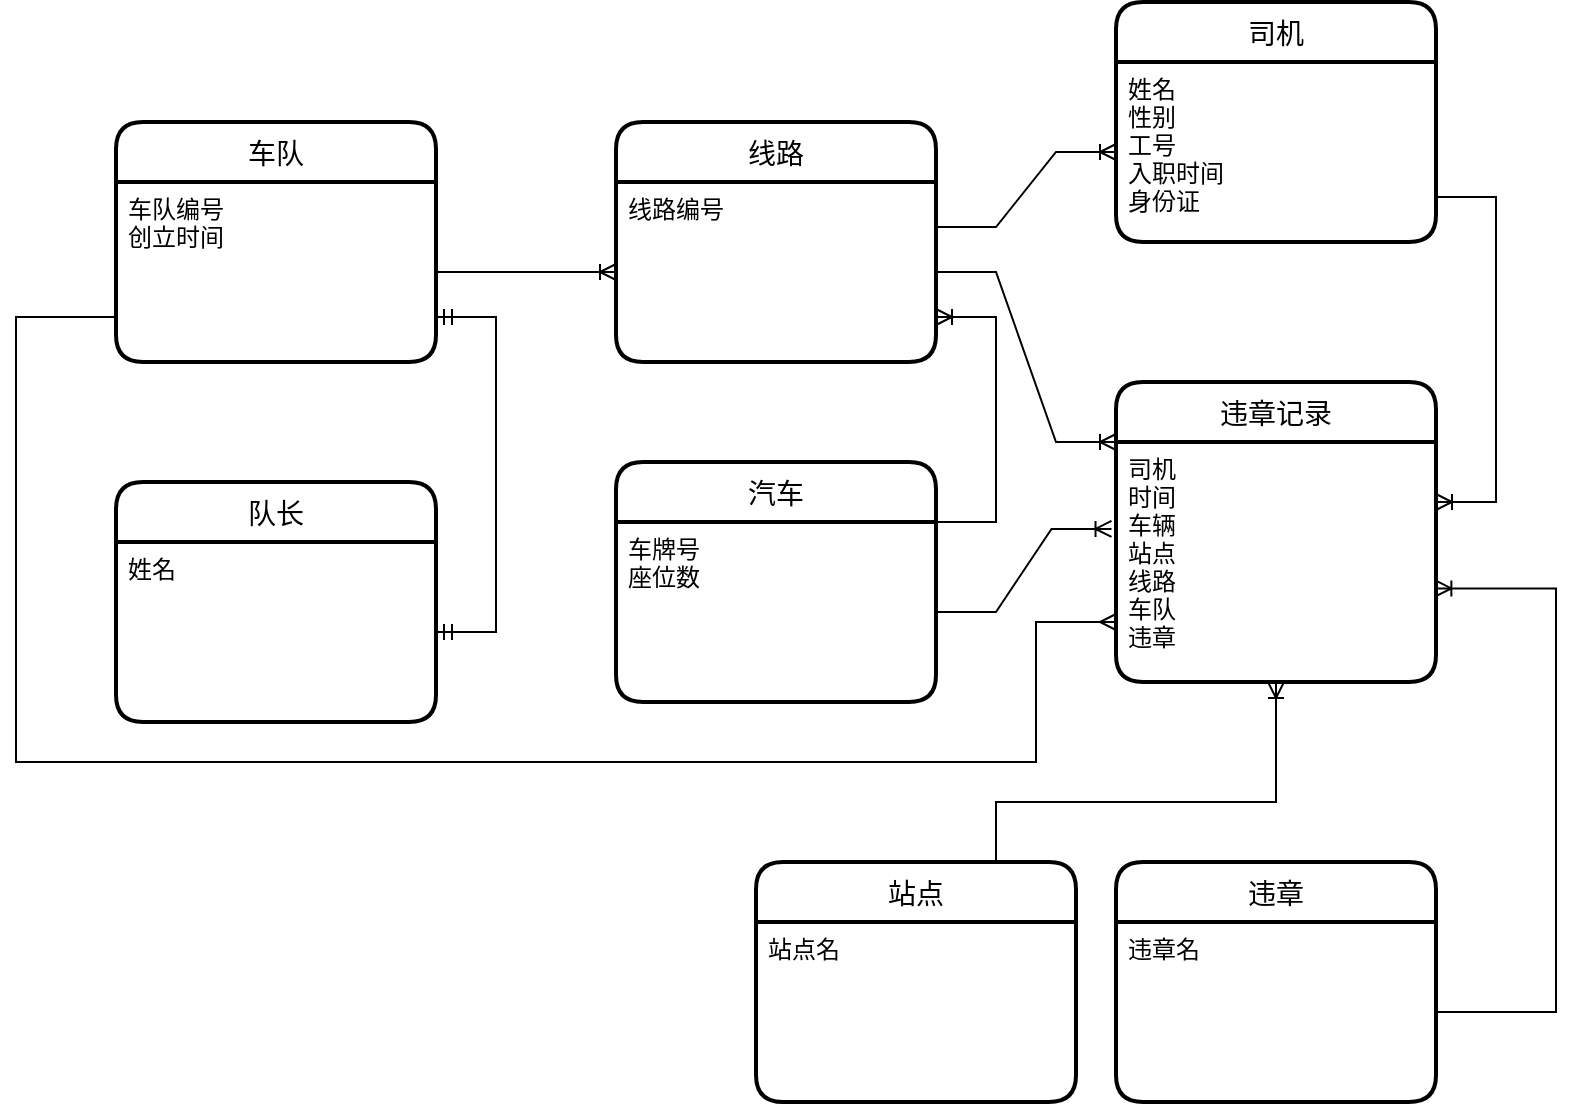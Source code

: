 <mxfile version="16.0.3" type="github">
  <diagram id="R2lEEEUBdFMjLlhIrx00" name="Page-1">
    <mxGraphModel dx="1202" dy="541" grid="1" gridSize="10" guides="1" tooltips="1" connect="1" arrows="1" fold="1" page="1" pageScale="1" pageWidth="850" pageHeight="1100" math="0" shadow="0" extFonts="Permanent Marker^https://fonts.googleapis.com/css?family=Permanent+Marker">
      <root>
        <mxCell id="0" />
        <mxCell id="1" parent="0" />
        <mxCell id="4TYrvMmRrXOeXMeVJWf3-38" value="车队" style="swimlane;childLayout=stackLayout;horizontal=1;startSize=30;horizontalStack=0;rounded=1;fontSize=14;fontStyle=0;strokeWidth=2;resizeParent=0;resizeLast=1;shadow=0;dashed=0;align=center;" parent="1" vertex="1">
          <mxGeometry x="90" y="170" width="160" height="120" as="geometry" />
        </mxCell>
        <mxCell id="4TYrvMmRrXOeXMeVJWf3-39" value="车队编号&#xa;创立时间" style="align=left;strokeColor=none;fillColor=none;spacingLeft=4;fontSize=12;verticalAlign=top;resizable=0;rotatable=0;part=1;" parent="4TYrvMmRrXOeXMeVJWf3-38" vertex="1">
          <mxGeometry y="30" width="160" height="90" as="geometry" />
        </mxCell>
        <mxCell id="4TYrvMmRrXOeXMeVJWf3-41" value="线路" style="swimlane;childLayout=stackLayout;horizontal=1;startSize=30;horizontalStack=0;rounded=1;fontSize=14;fontStyle=0;strokeWidth=2;resizeParent=0;resizeLast=1;shadow=0;dashed=0;align=center;" parent="1" vertex="1">
          <mxGeometry x="340" y="170" width="160" height="120" as="geometry" />
        </mxCell>
        <mxCell id="4TYrvMmRrXOeXMeVJWf3-42" value="线路编号" style="align=left;strokeColor=none;fillColor=none;spacingLeft=4;fontSize=12;verticalAlign=top;resizable=0;rotatable=0;part=1;" parent="4TYrvMmRrXOeXMeVJWf3-41" vertex="1">
          <mxGeometry y="30" width="160" height="90" as="geometry" />
        </mxCell>
        <mxCell id="4TYrvMmRrXOeXMeVJWf3-43" value="司机" style="swimlane;childLayout=stackLayout;horizontal=1;startSize=30;horizontalStack=0;rounded=1;fontSize=14;fontStyle=0;strokeWidth=2;resizeParent=0;resizeLast=1;shadow=0;dashed=0;align=center;" parent="1" vertex="1">
          <mxGeometry x="590" y="110" width="160" height="120" as="geometry" />
        </mxCell>
        <mxCell id="4TYrvMmRrXOeXMeVJWf3-44" value="姓名&#xa;性别&#xa;工号&#xa;入职时间&#xa;身份证&#xa;" style="align=left;strokeColor=none;fillColor=none;spacingLeft=4;fontSize=12;verticalAlign=top;resizable=0;rotatable=0;part=1;" parent="4TYrvMmRrXOeXMeVJWf3-43" vertex="1">
          <mxGeometry y="30" width="160" height="90" as="geometry" />
        </mxCell>
        <mxCell id="4TYrvMmRrXOeXMeVJWf3-49" value="违章" style="swimlane;childLayout=stackLayout;horizontal=1;startSize=30;horizontalStack=0;rounded=1;fontSize=14;fontStyle=0;strokeWidth=2;resizeParent=0;resizeLast=1;shadow=0;dashed=0;align=center;" parent="1" vertex="1">
          <mxGeometry x="590" y="540" width="160" height="120" as="geometry" />
        </mxCell>
        <mxCell id="4TYrvMmRrXOeXMeVJWf3-50" value="违章名" style="align=left;strokeColor=none;fillColor=none;spacingLeft=4;fontSize=12;verticalAlign=top;resizable=0;rotatable=0;part=1;" parent="4TYrvMmRrXOeXMeVJWf3-49" vertex="1">
          <mxGeometry y="30" width="160" height="90" as="geometry" />
        </mxCell>
        <mxCell id="4TYrvMmRrXOeXMeVJWf3-51" value="汽车" style="swimlane;childLayout=stackLayout;horizontal=1;startSize=30;horizontalStack=0;rounded=1;fontSize=14;fontStyle=0;strokeWidth=2;resizeParent=0;resizeLast=1;shadow=0;dashed=0;align=center;" parent="1" vertex="1">
          <mxGeometry x="340" y="340" width="160" height="120" as="geometry" />
        </mxCell>
        <mxCell id="4TYrvMmRrXOeXMeVJWf3-52" value="车牌号&#xa;座位数" style="align=left;strokeColor=none;fillColor=none;spacingLeft=4;fontSize=12;verticalAlign=top;resizable=0;rotatable=0;part=1;" parent="4TYrvMmRrXOeXMeVJWf3-51" vertex="1">
          <mxGeometry y="30" width="160" height="90" as="geometry" />
        </mxCell>
        <mxCell id="4TYrvMmRrXOeXMeVJWf3-53" value="" style="edgeStyle=entityRelationEdgeStyle;fontSize=12;html=1;endArrow=ERoneToMany;rounded=0;entryX=0;entryY=0.5;entryDx=0;entryDy=0;exitX=1;exitY=0.5;exitDx=0;exitDy=0;" parent="1" source="4TYrvMmRrXOeXMeVJWf3-39" target="4TYrvMmRrXOeXMeVJWf3-42" edge="1">
          <mxGeometry width="100" height="100" relative="1" as="geometry">
            <mxPoint x="220" y="370" as="sourcePoint" />
            <mxPoint x="320" y="270" as="targetPoint" />
          </mxGeometry>
        </mxCell>
        <mxCell id="4TYrvMmRrXOeXMeVJWf3-54" value="" style="edgeStyle=entityRelationEdgeStyle;fontSize=12;html=1;endArrow=ERoneToMany;rounded=0;entryX=1;entryY=0.75;entryDx=0;entryDy=0;exitX=1;exitY=0;exitDx=0;exitDy=0;" parent="1" source="4TYrvMmRrXOeXMeVJWf3-52" target="4TYrvMmRrXOeXMeVJWf3-42" edge="1">
          <mxGeometry width="100" height="100" relative="1" as="geometry">
            <mxPoint x="460" y="410" as="sourcePoint" />
            <mxPoint x="560" y="310" as="targetPoint" />
          </mxGeometry>
        </mxCell>
        <mxCell id="4TYrvMmRrXOeXMeVJWf3-57" value="" style="edgeStyle=entityRelationEdgeStyle;fontSize=12;html=1;endArrow=ERoneToMany;rounded=0;entryX=0;entryY=0.5;entryDx=0;entryDy=0;exitX=1;exitY=0.25;exitDx=0;exitDy=0;" parent="1" source="4TYrvMmRrXOeXMeVJWf3-42" target="4TYrvMmRrXOeXMeVJWf3-44" edge="1">
          <mxGeometry width="100" height="100" relative="1" as="geometry">
            <mxPoint x="460" y="260" as="sourcePoint" />
            <mxPoint x="560" y="160" as="targetPoint" />
          </mxGeometry>
        </mxCell>
        <mxCell id="4TYrvMmRrXOeXMeVJWf3-59" value="队长" style="swimlane;childLayout=stackLayout;horizontal=1;startSize=30;horizontalStack=0;rounded=1;fontSize=14;fontStyle=0;strokeWidth=2;resizeParent=0;resizeLast=1;shadow=0;dashed=0;align=center;" parent="1" vertex="1">
          <mxGeometry x="90" y="350" width="160" height="120" as="geometry" />
        </mxCell>
        <mxCell id="4TYrvMmRrXOeXMeVJWf3-60" value="姓名" style="align=left;strokeColor=none;fillColor=none;spacingLeft=4;fontSize=12;verticalAlign=top;resizable=0;rotatable=0;part=1;" parent="4TYrvMmRrXOeXMeVJWf3-59" vertex="1">
          <mxGeometry y="30" width="160" height="90" as="geometry" />
        </mxCell>
        <mxCell id="4TYrvMmRrXOeXMeVJWf3-61" value="" style="edgeStyle=entityRelationEdgeStyle;fontSize=12;html=1;endArrow=ERmandOne;startArrow=ERmandOne;rounded=0;entryX=1;entryY=0.75;entryDx=0;entryDy=0;exitX=1;exitY=0.5;exitDx=0;exitDy=0;" parent="1" source="4TYrvMmRrXOeXMeVJWf3-60" target="4TYrvMmRrXOeXMeVJWf3-39" edge="1">
          <mxGeometry width="100" height="100" relative="1" as="geometry">
            <mxPoint x="460" y="260" as="sourcePoint" />
            <mxPoint x="560" y="160" as="targetPoint" />
          </mxGeometry>
        </mxCell>
        <mxCell id="4TYrvMmRrXOeXMeVJWf3-63" value="站点" style="swimlane;childLayout=stackLayout;horizontal=1;startSize=30;horizontalStack=0;rounded=1;fontSize=14;fontStyle=0;strokeWidth=2;resizeParent=0;resizeLast=1;shadow=0;dashed=0;align=center;" parent="1" vertex="1">
          <mxGeometry x="410" y="540" width="160" height="120" as="geometry" />
        </mxCell>
        <mxCell id="4TYrvMmRrXOeXMeVJWf3-64" value="站点名" style="align=left;strokeColor=none;fillColor=none;spacingLeft=4;fontSize=12;verticalAlign=top;resizable=0;rotatable=0;part=1;" parent="4TYrvMmRrXOeXMeVJWf3-63" vertex="1">
          <mxGeometry y="30" width="160" height="90" as="geometry" />
        </mxCell>
        <mxCell id="4TYrvMmRrXOeXMeVJWf3-66" value="违章记录" style="swimlane;childLayout=stackLayout;horizontal=1;startSize=30;horizontalStack=0;rounded=1;fontSize=14;fontStyle=0;strokeWidth=2;resizeParent=0;resizeLast=1;shadow=0;dashed=0;align=center;" parent="1" vertex="1">
          <mxGeometry x="590" y="300" width="160" height="150" as="geometry" />
        </mxCell>
        <mxCell id="4TYrvMmRrXOeXMeVJWf3-67" value="司机&#xa;时间&#xa;车辆&#xa;站点&#xa;线路&#xa;车队&#xa;违章" style="align=left;strokeColor=none;fillColor=none;spacingLeft=4;fontSize=12;verticalAlign=top;resizable=0;rotatable=0;part=1;" parent="4TYrvMmRrXOeXMeVJWf3-66" vertex="1">
          <mxGeometry y="30" width="160" height="120" as="geometry" />
        </mxCell>
        <mxCell id="4TYrvMmRrXOeXMeVJWf3-69" value="" style="edgeStyle=entityRelationEdgeStyle;fontSize=12;html=1;endArrow=ERoneToMany;rounded=0;entryX=1;entryY=0.25;entryDx=0;entryDy=0;exitX=1;exitY=0.75;exitDx=0;exitDy=0;" parent="1" source="4TYrvMmRrXOeXMeVJWf3-44" target="4TYrvMmRrXOeXMeVJWf3-67" edge="1">
          <mxGeometry width="100" height="100" relative="1" as="geometry">
            <mxPoint x="760" y="268" as="sourcePoint" />
            <mxPoint x="560" y="450" as="targetPoint" />
          </mxGeometry>
        </mxCell>
        <mxCell id="4TYrvMmRrXOeXMeVJWf3-70" value="" style="edgeStyle=orthogonalEdgeStyle;fontSize=12;html=1;endArrow=ERoneToMany;rounded=0;entryX=0.998;entryY=0.61;entryDx=0;entryDy=0;entryPerimeter=0;exitX=1;exitY=0.5;exitDx=0;exitDy=0;" parent="1" source="4TYrvMmRrXOeXMeVJWf3-50" target="4TYrvMmRrXOeXMeVJWf3-67" edge="1">
          <mxGeometry width="100" height="100" relative="1" as="geometry">
            <mxPoint x="460" y="550" as="sourcePoint" />
            <mxPoint x="560" y="450" as="targetPoint" />
            <Array as="points">
              <mxPoint x="810" y="615" />
              <mxPoint x="810" y="403" />
            </Array>
          </mxGeometry>
        </mxCell>
        <mxCell id="4TYrvMmRrXOeXMeVJWf3-73" value="" style="edgeStyle=entityRelationEdgeStyle;fontSize=12;html=1;endArrow=ERoneToMany;rounded=0;entryX=0;entryY=0;entryDx=0;entryDy=0;exitX=1;exitY=0.5;exitDx=0;exitDy=0;" parent="1" source="4TYrvMmRrXOeXMeVJWf3-42" target="4TYrvMmRrXOeXMeVJWf3-67" edge="1">
          <mxGeometry width="100" height="100" relative="1" as="geometry">
            <mxPoint x="460" y="550" as="sourcePoint" />
            <mxPoint x="560" y="450" as="targetPoint" />
          </mxGeometry>
        </mxCell>
        <mxCell id="4TYrvMmRrXOeXMeVJWf3-75" value="" style="edgeStyle=entityRelationEdgeStyle;fontSize=12;html=1;endArrow=ERoneToMany;rounded=0;exitX=1;exitY=0.5;exitDx=0;exitDy=0;entryX=-0.014;entryY=0.362;entryDx=0;entryDy=0;entryPerimeter=0;" parent="1" source="4TYrvMmRrXOeXMeVJWf3-52" target="4TYrvMmRrXOeXMeVJWf3-67" edge="1">
          <mxGeometry width="100" height="100" relative="1" as="geometry">
            <mxPoint x="460" y="550" as="sourcePoint" />
            <mxPoint x="560" y="450" as="targetPoint" />
          </mxGeometry>
        </mxCell>
        <mxCell id="4TYrvMmRrXOeXMeVJWf3-76" value="" style="edgeStyle=orthogonalEdgeStyle;fontSize=12;html=1;endArrow=ERmany;rounded=0;entryX=0;entryY=0.75;entryDx=0;entryDy=0;exitX=0;exitY=0.75;exitDx=0;exitDy=0;" parent="1" source="4TYrvMmRrXOeXMeVJWf3-39" target="4TYrvMmRrXOeXMeVJWf3-67" edge="1">
          <mxGeometry width="100" height="100" relative="1" as="geometry">
            <mxPoint x="470" y="500" as="sourcePoint" />
            <mxPoint x="570" y="400" as="targetPoint" />
            <Array as="points">
              <mxPoint x="40" y="268" />
              <mxPoint x="40" y="490" />
              <mxPoint x="550" y="490" />
              <mxPoint x="550" y="420" />
            </Array>
          </mxGeometry>
        </mxCell>
        <mxCell id="4TYrvMmRrXOeXMeVJWf3-79" value="" style="edgeStyle=orthogonalEdgeStyle;fontSize=12;html=1;endArrow=ERoneToMany;rounded=0;exitX=0.75;exitY=0;exitDx=0;exitDy=0;" parent="1" source="4TYrvMmRrXOeXMeVJWf3-63" target="4TYrvMmRrXOeXMeVJWf3-67" edge="1">
          <mxGeometry width="100" height="100" relative="1" as="geometry">
            <mxPoint x="530" y="520" as="sourcePoint" />
            <mxPoint x="630" y="420" as="targetPoint" />
            <Array as="points">
              <mxPoint x="530" y="510" />
              <mxPoint x="670" y="510" />
            </Array>
          </mxGeometry>
        </mxCell>
      </root>
    </mxGraphModel>
  </diagram>
</mxfile>
